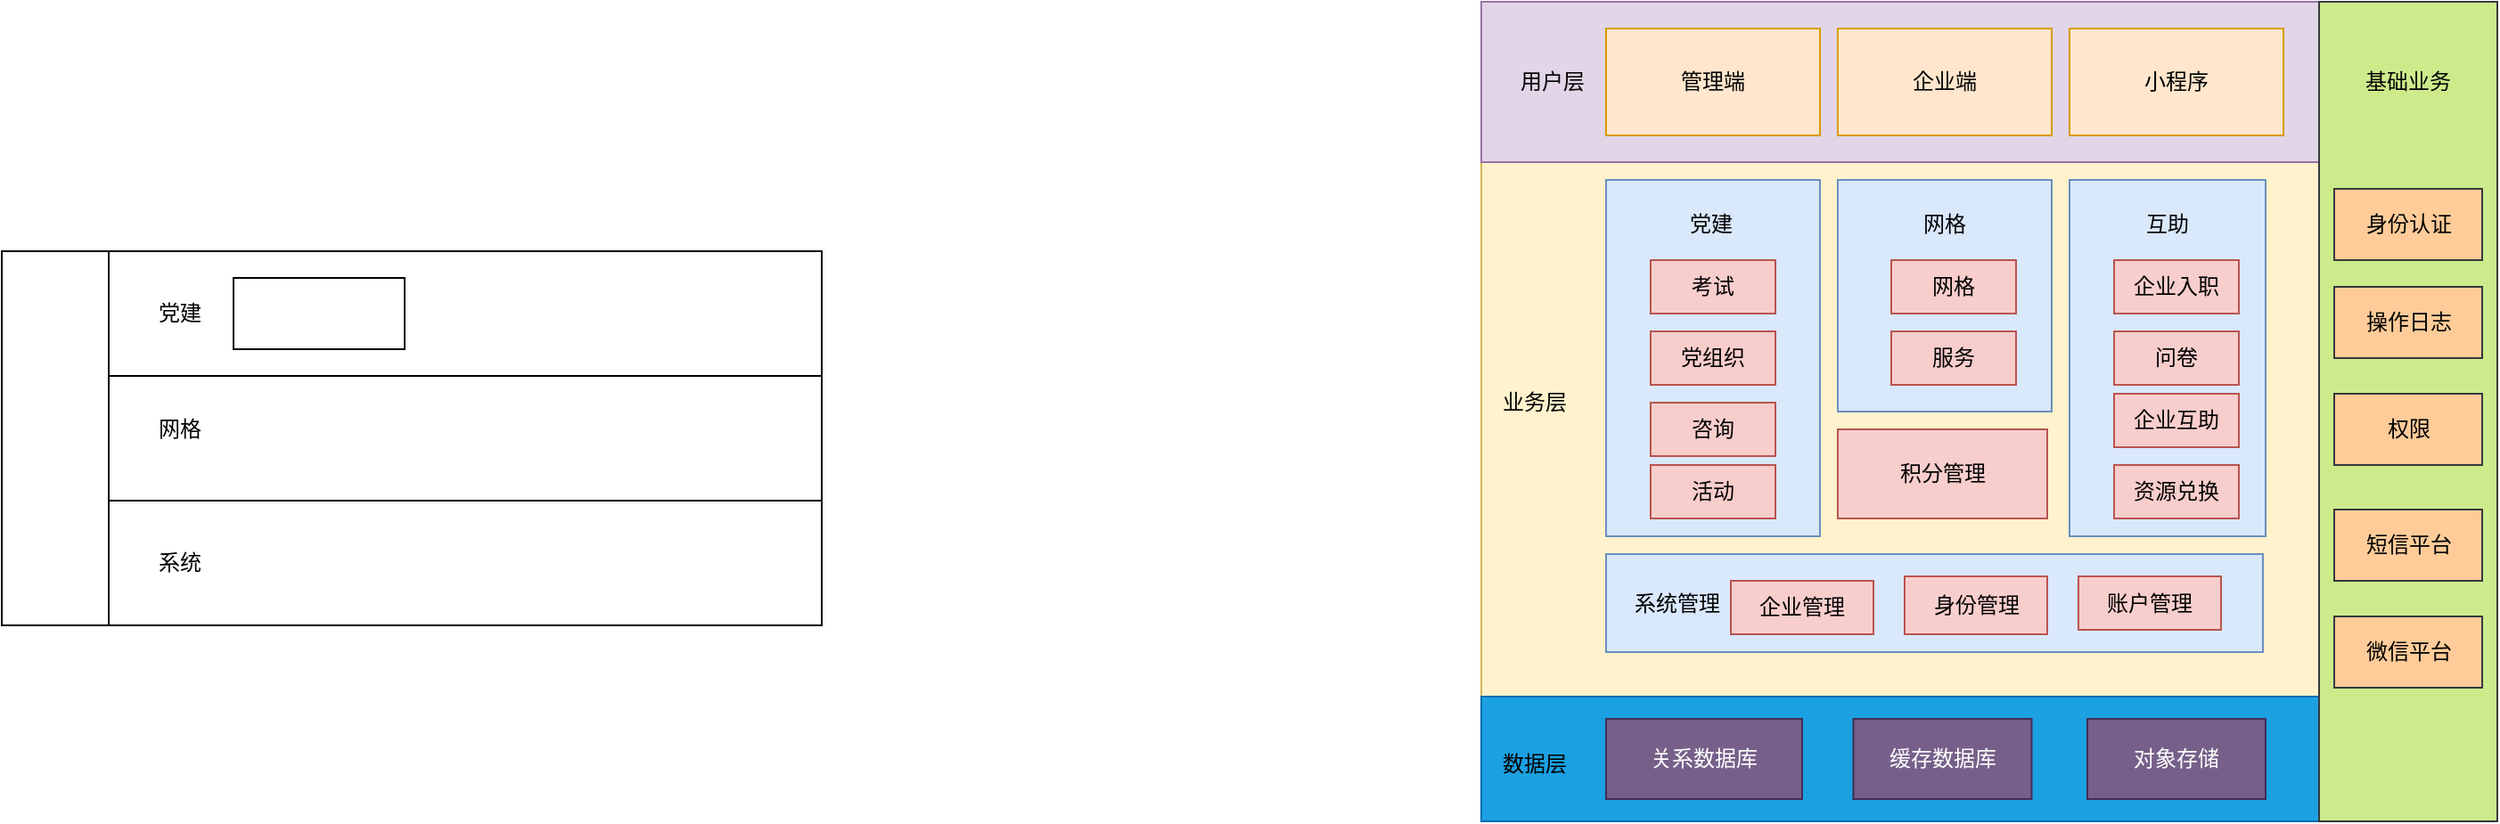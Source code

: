 <mxfile version="24.7.17">
  <diagram name="第 1 页" id="eSVTDXhliKxFprjVSLXG">
    <mxGraphModel dx="1877" dy="611" grid="1" gridSize="10" guides="1" tooltips="1" connect="1" arrows="1" fold="1" page="1" pageScale="1" pageWidth="827" pageHeight="1169" math="0" shadow="0">
      <root>
        <mxCell id="0" />
        <mxCell id="1" parent="0" />
        <mxCell id="2-Nz5hR15z9vdlPKefg0-64" value="" style="rounded=0;whiteSpace=wrap;html=1;" vertex="1" parent="1">
          <mxGeometry x="-570" y="310" width="460" height="210" as="geometry" />
        </mxCell>
        <mxCell id="2-Nz5hR15z9vdlPKefg0-66" value="" style="rounded=0;whiteSpace=wrap;html=1;" vertex="1" parent="1">
          <mxGeometry x="-510" y="310" width="400" height="70" as="geometry" />
        </mxCell>
        <mxCell id="2-Nz5hR15z9vdlPKefg0-5" value="" style="rounded=0;whiteSpace=wrap;html=1;fillColor=#fff2cc;strokeColor=#d6b656;" vertex="1" parent="1">
          <mxGeometry x="260" y="260" width="470" height="300" as="geometry" />
        </mxCell>
        <mxCell id="2-Nz5hR15z9vdlPKefg0-57" value="" style="rounded=0;whiteSpace=wrap;html=1;fillColor=#dae8fc;strokeColor=#6c8ebf;" vertex="1" parent="1">
          <mxGeometry x="330" y="480" width="368.5" height="55" as="geometry" />
        </mxCell>
        <mxCell id="2-Nz5hR15z9vdlPKefg0-4" value="" style="rounded=0;whiteSpace=wrap;html=1;fillColor=#e1d5e7;strokeColor=#9673a6;" vertex="1" parent="1">
          <mxGeometry x="260" y="170" width="470" height="90" as="geometry" />
        </mxCell>
        <mxCell id="2-Nz5hR15z9vdlPKefg0-6" value="管理端" style="rounded=0;whiteSpace=wrap;html=1;fillColor=#ffe6cc;strokeColor=#d79b00;" vertex="1" parent="1">
          <mxGeometry x="330" y="185" width="120" height="60" as="geometry" />
        </mxCell>
        <mxCell id="2-Nz5hR15z9vdlPKefg0-7" value="企业端" style="rounded=0;whiteSpace=wrap;html=1;fillColor=#ffe6cc;strokeColor=#d79b00;" vertex="1" parent="1">
          <mxGeometry x="460" y="185" width="120" height="60" as="geometry" />
        </mxCell>
        <mxCell id="2-Nz5hR15z9vdlPKefg0-8" value="小程序" style="rounded=0;whiteSpace=wrap;html=1;fillColor=#ffe6cc;strokeColor=#d79b00;" vertex="1" parent="1">
          <mxGeometry x="590" y="185" width="120" height="60" as="geometry" />
        </mxCell>
        <mxCell id="2-Nz5hR15z9vdlPKefg0-9" value="用户层" style="text;html=1;align=center;verticalAlign=middle;whiteSpace=wrap;rounded=0;" vertex="1" parent="1">
          <mxGeometry x="270" y="200" width="60" height="30" as="geometry" />
        </mxCell>
        <mxCell id="2-Nz5hR15z9vdlPKefg0-10" value="业务层" style="text;html=1;align=center;verticalAlign=middle;whiteSpace=wrap;rounded=0;" vertex="1" parent="1">
          <mxGeometry x="260" y="380" width="60" height="30" as="geometry" />
        </mxCell>
        <mxCell id="2-Nz5hR15z9vdlPKefg0-11" value="" style="rounded=0;whiteSpace=wrap;html=1;fillColor=#dae8fc;strokeColor=#6c8ebf;" vertex="1" parent="1">
          <mxGeometry x="330" y="270" width="120" height="200" as="geometry" />
        </mxCell>
        <mxCell id="2-Nz5hR15z9vdlPKefg0-12" value="" style="rounded=0;whiteSpace=wrap;html=1;fillColor=#dae8fc;strokeColor=#6c8ebf;" vertex="1" parent="1">
          <mxGeometry x="460" y="270" width="120" height="130" as="geometry" />
        </mxCell>
        <mxCell id="2-Nz5hR15z9vdlPKefg0-13" value="互助" style="rounded=0;whiteSpace=wrap;html=1;fillColor=#dae8fc;strokeColor=#6c8ebf;" vertex="1" parent="1">
          <mxGeometry x="590" y="270" width="110" height="200" as="geometry" />
        </mxCell>
        <mxCell id="2-Nz5hR15z9vdlPKefg0-15" value="企业管理" style="rounded=0;whiteSpace=wrap;html=1;fillColor=#f8cecc;strokeColor=#b85450;" vertex="1" parent="1">
          <mxGeometry x="400" y="495" width="80" height="30" as="geometry" />
        </mxCell>
        <mxCell id="2-Nz5hR15z9vdlPKefg0-16" value="身份管理" style="rounded=0;whiteSpace=wrap;html=1;fillColor=#f8cecc;strokeColor=#b85450;" vertex="1" parent="1">
          <mxGeometry x="497.5" y="492.5" width="80" height="32.5" as="geometry" />
        </mxCell>
        <mxCell id="2-Nz5hR15z9vdlPKefg0-17" value="" style="rounded=0;whiteSpace=wrap;html=1;fillColor=#1ba1e2;fontColor=#ffffff;strokeColor=#006EAF;" vertex="1" parent="1">
          <mxGeometry x="260" y="560" width="470" height="70" as="geometry" />
        </mxCell>
        <mxCell id="2-Nz5hR15z9vdlPKefg0-18" value="关系数据库" style="rounded=0;whiteSpace=wrap;html=1;fillColor=#76608a;fontColor=#ffffff;strokeColor=#432D57;" vertex="1" parent="1">
          <mxGeometry x="330" y="572.5" width="110" height="45" as="geometry" />
        </mxCell>
        <mxCell id="2-Nz5hR15z9vdlPKefg0-19" value="数据层" style="text;html=1;align=center;verticalAlign=middle;whiteSpace=wrap;rounded=0;" vertex="1" parent="1">
          <mxGeometry x="260" y="582.5" width="60" height="30" as="geometry" />
        </mxCell>
        <mxCell id="2-Nz5hR15z9vdlPKefg0-20" value="缓存数据库" style="rounded=0;whiteSpace=wrap;html=1;fillColor=#76608a;fontColor=#ffffff;strokeColor=#432D57;" vertex="1" parent="1">
          <mxGeometry x="468.75" y="572.5" width="100" height="45" as="geometry" />
        </mxCell>
        <mxCell id="2-Nz5hR15z9vdlPKefg0-21" value="对象存储" style="rounded=0;whiteSpace=wrap;html=1;fillColor=#76608a;fontColor=#ffffff;strokeColor=#432D57;" vertex="1" parent="1">
          <mxGeometry x="600" y="572.5" width="100" height="45" as="geometry" />
        </mxCell>
        <mxCell id="2-Nz5hR15z9vdlPKefg0-26" value="党建" style="text;html=1;align=center;verticalAlign=middle;whiteSpace=wrap;rounded=0;" vertex="1" parent="1">
          <mxGeometry x="359" y="280" width="60" height="30" as="geometry" />
        </mxCell>
        <mxCell id="2-Nz5hR15z9vdlPKefg0-27" value="考试" style="rounded=0;whiteSpace=wrap;html=1;fillColor=#f8cecc;strokeColor=#b85450;" vertex="1" parent="1">
          <mxGeometry x="355" y="315" width="70" height="30" as="geometry" />
        </mxCell>
        <mxCell id="2-Nz5hR15z9vdlPKefg0-28" value="党组织" style="rounded=0;whiteSpace=wrap;html=1;fillColor=#f8cecc;strokeColor=#b85450;" vertex="1" parent="1">
          <mxGeometry x="355" y="355" width="70" height="30" as="geometry" />
        </mxCell>
        <mxCell id="2-Nz5hR15z9vdlPKefg0-29" value="咨询" style="rounded=0;whiteSpace=wrap;html=1;fillColor=#f8cecc;strokeColor=#b85450;" vertex="1" parent="1">
          <mxGeometry x="355" y="395" width="70" height="30" as="geometry" />
        </mxCell>
        <mxCell id="2-Nz5hR15z9vdlPKefg0-30" value="活动" style="rounded=0;whiteSpace=wrap;html=1;fillColor=#f8cecc;strokeColor=#b85450;" vertex="1" parent="1">
          <mxGeometry x="355" y="430" width="70" height="30" as="geometry" />
        </mxCell>
        <mxCell id="2-Nz5hR15z9vdlPKefg0-31" value="网格" style="text;html=1;align=center;verticalAlign=middle;whiteSpace=wrap;rounded=0;" vertex="1" parent="1">
          <mxGeometry x="490" y="280" width="60" height="30" as="geometry" />
        </mxCell>
        <mxCell id="2-Nz5hR15z9vdlPKefg0-34" value="企业入职" style="rounded=0;whiteSpace=wrap;html=1;fillColor=#f8cecc;strokeColor=#b85450;" vertex="1" parent="1">
          <mxGeometry x="615" y="315" width="70" height="30" as="geometry" />
        </mxCell>
        <mxCell id="2-Nz5hR15z9vdlPKefg0-35" value="服务" style="rounded=0;whiteSpace=wrap;html=1;fillColor=#f8cecc;strokeColor=#b85450;" vertex="1" parent="1">
          <mxGeometry x="490" y="355" width="70" height="30" as="geometry" />
        </mxCell>
        <mxCell id="2-Nz5hR15z9vdlPKefg0-36" value="互助" style="text;html=1;align=center;verticalAlign=middle;whiteSpace=wrap;rounded=0;" vertex="1" parent="1">
          <mxGeometry x="615" y="280" width="60" height="30" as="geometry" />
        </mxCell>
        <mxCell id="2-Nz5hR15z9vdlPKefg0-37" value="网格" style="rounded=0;whiteSpace=wrap;html=1;fillColor=#f8cecc;strokeColor=#b85450;" vertex="1" parent="1">
          <mxGeometry x="490" y="315" width="70" height="30" as="geometry" />
        </mxCell>
        <mxCell id="2-Nz5hR15z9vdlPKefg0-38" value="问卷" style="rounded=0;whiteSpace=wrap;html=1;fillColor=#f8cecc;strokeColor=#b85450;" vertex="1" parent="1">
          <mxGeometry x="615" y="355" width="70" height="30" as="geometry" />
        </mxCell>
        <mxCell id="2-Nz5hR15z9vdlPKefg0-39" value="企业互助" style="rounded=0;whiteSpace=wrap;html=1;fillColor=#f8cecc;strokeColor=#b85450;" vertex="1" parent="1">
          <mxGeometry x="615" y="390" width="70" height="30" as="geometry" />
        </mxCell>
        <mxCell id="2-Nz5hR15z9vdlPKefg0-40" value="资源兑换" style="rounded=0;whiteSpace=wrap;html=1;fillColor=#f8cecc;strokeColor=#b85450;" vertex="1" parent="1">
          <mxGeometry x="615" y="430" width="70" height="30" as="geometry" />
        </mxCell>
        <mxCell id="2-Nz5hR15z9vdlPKefg0-58" value="系统管理" style="text;html=1;align=center;verticalAlign=middle;whiteSpace=wrap;rounded=0;" vertex="1" parent="1">
          <mxGeometry x="340" y="492.5" width="60" height="30" as="geometry" />
        </mxCell>
        <mxCell id="2-Nz5hR15z9vdlPKefg0-59" value="" style="rounded=0;whiteSpace=wrap;html=1;fillColor=#f8cecc;strokeColor=#b85450;" vertex="1" parent="1">
          <mxGeometry x="460" y="410" width="117.5" height="50" as="geometry" />
        </mxCell>
        <mxCell id="2-Nz5hR15z9vdlPKefg0-61" value="积分管理" style="text;html=1;align=center;verticalAlign=middle;whiteSpace=wrap;rounded=0;" vertex="1" parent="1">
          <mxGeometry x="488.75" y="420" width="60" height="30" as="geometry" />
        </mxCell>
        <mxCell id="2-Nz5hR15z9vdlPKefg0-62" value="账户管理" style="rounded=0;whiteSpace=wrap;html=1;fillColor=#f8cecc;strokeColor=#b85450;" vertex="1" parent="1">
          <mxGeometry x="595" y="492.5" width="80" height="30" as="geometry" />
        </mxCell>
        <mxCell id="2-Nz5hR15z9vdlPKefg0-65" value="党建" style="text;html=1;align=center;verticalAlign=middle;whiteSpace=wrap;rounded=0;" vertex="1" parent="1">
          <mxGeometry x="-500" y="330" width="60" height="30" as="geometry" />
        </mxCell>
        <mxCell id="2-Nz5hR15z9vdlPKefg0-68" value="" style="rounded=0;whiteSpace=wrap;html=1;" vertex="1" parent="1">
          <mxGeometry x="-440" y="325" width="96" height="40" as="geometry" />
        </mxCell>
        <mxCell id="2-Nz5hR15z9vdlPKefg0-69" value="" style="rounded=0;whiteSpace=wrap;html=1;" vertex="1" parent="1">
          <mxGeometry x="-510" y="380" width="400" height="70" as="geometry" />
        </mxCell>
        <mxCell id="2-Nz5hR15z9vdlPKefg0-70" value="" style="rounded=0;whiteSpace=wrap;html=1;" vertex="1" parent="1">
          <mxGeometry x="-510" y="450" width="400" height="70" as="geometry" />
        </mxCell>
        <mxCell id="2-Nz5hR15z9vdlPKefg0-71" value="网格" style="text;html=1;align=center;verticalAlign=middle;whiteSpace=wrap;rounded=0;" vertex="1" parent="1">
          <mxGeometry x="-500" y="395" width="60" height="30" as="geometry" />
        </mxCell>
        <mxCell id="2-Nz5hR15z9vdlPKefg0-72" value="系统" style="text;html=1;align=center;verticalAlign=middle;whiteSpace=wrap;rounded=0;" vertex="1" parent="1">
          <mxGeometry x="-500" y="470" width="60" height="30" as="geometry" />
        </mxCell>
        <mxCell id="2-Nz5hR15z9vdlPKefg0-73" value="" style="rounded=0;whiteSpace=wrap;html=1;fillColor=#cdeb8b;strokeColor=#36393d;" vertex="1" parent="1">
          <mxGeometry x="730" y="170" width="100" height="460" as="geometry" />
        </mxCell>
        <mxCell id="2-Nz5hR15z9vdlPKefg0-74" value="身份认证" style="rounded=0;whiteSpace=wrap;html=1;fillColor=#ffcc99;strokeColor=#36393d;" vertex="1" parent="1">
          <mxGeometry x="738.5" y="275" width="83" height="40" as="geometry" />
        </mxCell>
        <mxCell id="2-Nz5hR15z9vdlPKefg0-75" value="操作日志" style="rounded=0;whiteSpace=wrap;html=1;fillColor=#ffcc99;strokeColor=#36393d;" vertex="1" parent="1">
          <mxGeometry x="738.5" y="330" width="83" height="40" as="geometry" />
        </mxCell>
        <mxCell id="2-Nz5hR15z9vdlPKefg0-76" value="权限" style="rounded=0;whiteSpace=wrap;html=1;fillColor=#ffcc99;strokeColor=#36393d;" vertex="1" parent="1">
          <mxGeometry x="738.5" y="390" width="83" height="40" as="geometry" />
        </mxCell>
        <mxCell id="2-Nz5hR15z9vdlPKefg0-77" value="短信平台" style="rounded=0;whiteSpace=wrap;html=1;fillColor=#ffcc99;strokeColor=#36393d;" vertex="1" parent="1">
          <mxGeometry x="738.5" y="455" width="83" height="40" as="geometry" />
        </mxCell>
        <mxCell id="2-Nz5hR15z9vdlPKefg0-78" value="微信平台" style="rounded=0;whiteSpace=wrap;html=1;fillColor=#ffcc99;strokeColor=#36393d;" vertex="1" parent="1">
          <mxGeometry x="738.5" y="515" width="83" height="40" as="geometry" />
        </mxCell>
        <mxCell id="2-Nz5hR15z9vdlPKefg0-81" value="基础业务" style="text;html=1;align=center;verticalAlign=middle;whiteSpace=wrap;rounded=0;" vertex="1" parent="1">
          <mxGeometry x="750" y="200" width="60" height="30" as="geometry" />
        </mxCell>
      </root>
    </mxGraphModel>
  </diagram>
</mxfile>
